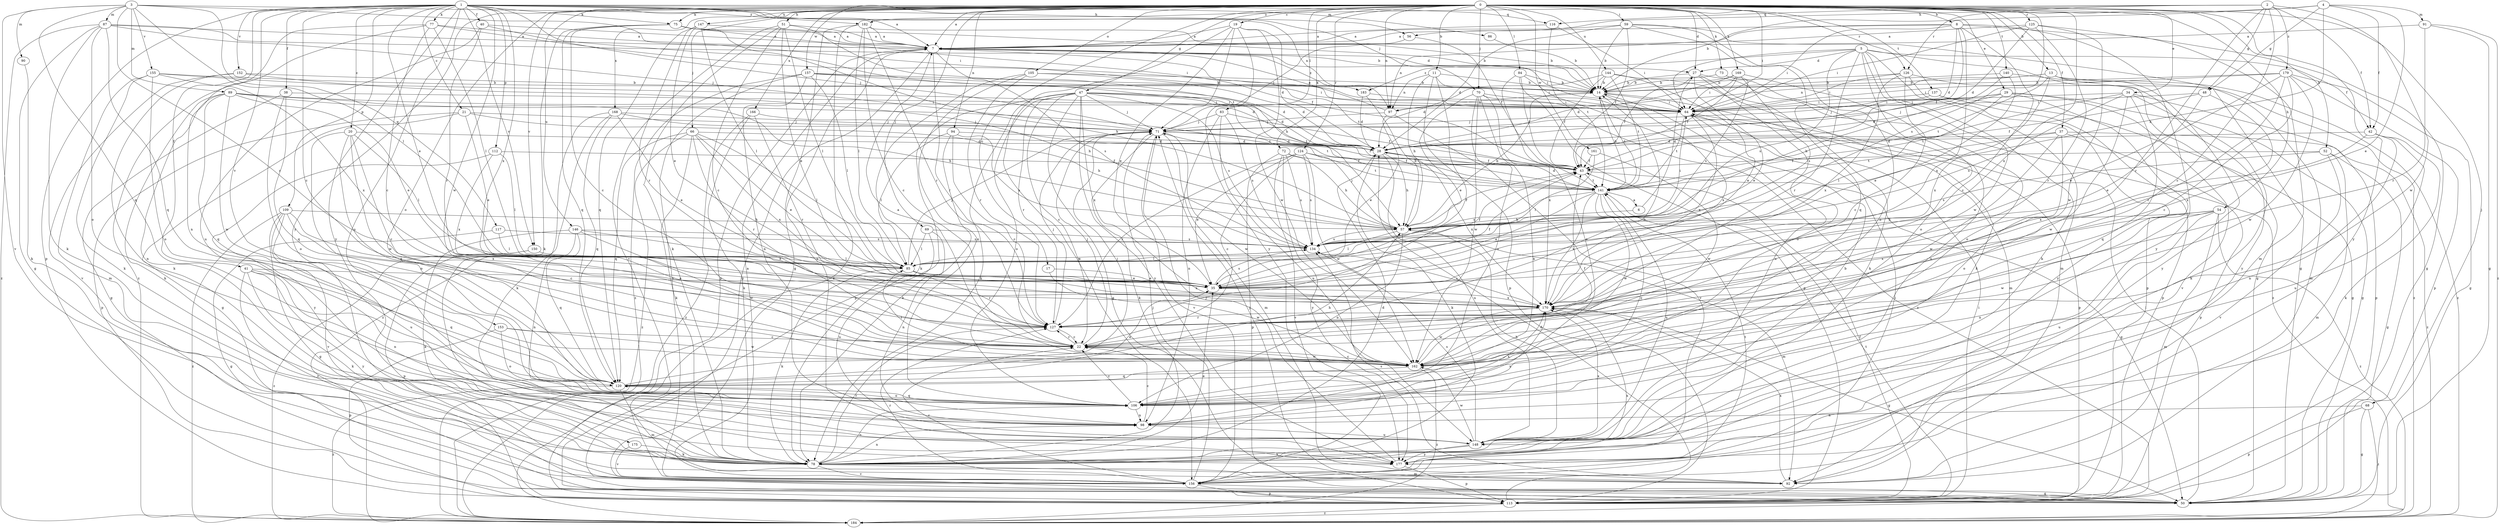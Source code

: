 strict digraph  {
0;
1;
2;
3;
4;
5;
6;
7;
8;
11;
13;
14;
17;
19;
20;
21;
22;
27;
28;
29;
34;
35;
37;
38;
40;
41;
42;
43;
47;
48;
50;
51;
52;
54;
56;
57;
59;
64;
66;
68;
69;
70;
71;
72;
73;
75;
77;
78;
83;
84;
85;
86;
87;
89;
90;
91;
92;
94;
97;
98;
105;
106;
109;
112;
113;
116;
117;
120;
124;
125;
126;
127;
134;
137;
140;
141;
144;
146;
147;
148;
150;
152;
153;
155;
156;
157;
161;
162;
166;
168;
169;
170;
175;
177;
179;
182;
183;
184;
0 -> 7  [label=a];
0 -> 8  [label=b];
0 -> 11  [label=b];
0 -> 13  [label=b];
0 -> 17  [label=c];
0 -> 19  [label=c];
0 -> 27  [label=d];
0 -> 29  [label=e];
0 -> 34  [label=e];
0 -> 37  [label=f];
0 -> 47  [label=g];
0 -> 51  [label=h];
0 -> 52  [label=h];
0 -> 54  [label=h];
0 -> 59  [label=i];
0 -> 64  [label=i];
0 -> 66  [label=j];
0 -> 68  [label=j];
0 -> 69  [label=j];
0 -> 70  [label=j];
0 -> 72  [label=k];
0 -> 73  [label=k];
0 -> 75  [label=k];
0 -> 83  [label=l];
0 -> 84  [label=l];
0 -> 94  [label=n];
0 -> 97  [label=n];
0 -> 105  [label=o];
0 -> 106  [label=o];
0 -> 124  [label=r];
0 -> 125  [label=r];
0 -> 126  [label=r];
0 -> 134  [label=s];
0 -> 137  [label=t];
0 -> 140  [label=t];
0 -> 144  [label=u];
0 -> 146  [label=u];
0 -> 147  [label=u];
0 -> 150  [label=v];
0 -> 157  [label=w];
0 -> 161  [label=w];
0 -> 166  [label=x];
0 -> 168  [label=x];
0 -> 169  [label=x];
0 -> 170  [label=x];
0 -> 175  [label=y];
0 -> 177  [label=y];
1 -> 7  [label=a];
1 -> 20  [label=c];
1 -> 21  [label=c];
1 -> 22  [label=c];
1 -> 35  [label=e];
1 -> 38  [label=f];
1 -> 40  [label=f];
1 -> 41  [label=f];
1 -> 56  [label=h];
1 -> 70  [label=j];
1 -> 75  [label=k];
1 -> 77  [label=k];
1 -> 86  [label=m];
1 -> 97  [label=n];
1 -> 109  [label=p];
1 -> 112  [label=p];
1 -> 113  [label=p];
1 -> 116  [label=q];
1 -> 141  [label=t];
1 -> 148  [label=u];
1 -> 150  [label=v];
1 -> 152  [label=v];
1 -> 153  [label=v];
1 -> 162  [label=w];
1 -> 170  [label=x];
1 -> 177  [label=y];
2 -> 22  [label=c];
2 -> 42  [label=f];
2 -> 48  [label=g];
2 -> 116  [label=q];
2 -> 126  [label=r];
2 -> 127  [label=r];
2 -> 162  [label=w];
2 -> 179  [label=z];
2 -> 182  [label=z];
3 -> 64  [label=i];
3 -> 85  [label=l];
3 -> 87  [label=m];
3 -> 89  [label=m];
3 -> 90  [label=m];
3 -> 117  [label=q];
3 -> 120  [label=q];
3 -> 127  [label=r];
3 -> 155  [label=v];
3 -> 156  [label=v];
3 -> 182  [label=z];
4 -> 14  [label=b];
4 -> 35  [label=e];
4 -> 42  [label=f];
4 -> 48  [label=g];
4 -> 56  [label=h];
4 -> 57  [label=h];
4 -> 91  [label=m];
5 -> 27  [label=d];
5 -> 42  [label=f];
5 -> 50  [label=g];
5 -> 64  [label=i];
5 -> 78  [label=k];
5 -> 92  [label=m];
5 -> 106  [label=o];
5 -> 127  [label=r];
5 -> 134  [label=s];
5 -> 162  [label=w];
5 -> 183  [label=z];
6 -> 27  [label=d];
6 -> 57  [label=h];
7 -> 27  [label=d];
7 -> 50  [label=g];
7 -> 64  [label=i];
7 -> 113  [label=p];
7 -> 127  [label=r];
7 -> 134  [label=s];
7 -> 141  [label=t];
7 -> 177  [label=y];
7 -> 183  [label=z];
8 -> 7  [label=a];
8 -> 22  [label=c];
8 -> 28  [label=d];
8 -> 43  [label=f];
8 -> 64  [label=i];
8 -> 92  [label=m];
8 -> 97  [label=n];
8 -> 170  [label=x];
8 -> 177  [label=y];
11 -> 14  [label=b];
11 -> 57  [label=h];
11 -> 64  [label=i];
11 -> 97  [label=n];
11 -> 113  [label=p];
11 -> 127  [label=r];
13 -> 14  [label=b];
13 -> 92  [label=m];
13 -> 97  [label=n];
13 -> 141  [label=t];
13 -> 170  [label=x];
13 -> 177  [label=y];
13 -> 184  [label=z];
14 -> 64  [label=i];
14 -> 92  [label=m];
14 -> 97  [label=n];
14 -> 141  [label=t];
14 -> 170  [label=x];
17 -> 35  [label=e];
17 -> 162  [label=w];
19 -> 7  [label=a];
19 -> 28  [label=d];
19 -> 35  [label=e];
19 -> 71  [label=j];
19 -> 156  [label=v];
19 -> 162  [label=w];
19 -> 177  [label=y];
20 -> 22  [label=c];
20 -> 28  [label=d];
20 -> 85  [label=l];
20 -> 106  [label=o];
20 -> 120  [label=q];
20 -> 162  [label=w];
21 -> 35  [label=e];
21 -> 50  [label=g];
21 -> 57  [label=h];
21 -> 71  [label=j];
21 -> 113  [label=p];
22 -> 14  [label=b];
22 -> 71  [label=j];
22 -> 127  [label=r];
22 -> 162  [label=w];
27 -> 14  [label=b];
27 -> 35  [label=e];
27 -> 43  [label=f];
27 -> 78  [label=k];
27 -> 106  [label=o];
27 -> 184  [label=z];
28 -> 43  [label=f];
28 -> 57  [label=h];
28 -> 78  [label=k];
28 -> 148  [label=u];
28 -> 170  [label=x];
29 -> 28  [label=d];
29 -> 50  [label=g];
29 -> 64  [label=i];
29 -> 71  [label=j];
29 -> 85  [label=l];
29 -> 156  [label=v];
29 -> 177  [label=y];
34 -> 64  [label=i];
34 -> 78  [label=k];
34 -> 113  [label=p];
34 -> 120  [label=q];
34 -> 134  [label=s];
34 -> 141  [label=t];
34 -> 162  [label=w];
35 -> 43  [label=f];
35 -> 134  [label=s];
35 -> 170  [label=x];
37 -> 28  [label=d];
37 -> 106  [label=o];
37 -> 113  [label=p];
37 -> 141  [label=t];
37 -> 162  [label=w];
37 -> 184  [label=z];
38 -> 50  [label=g];
38 -> 64  [label=i];
38 -> 106  [label=o];
38 -> 120  [label=q];
40 -> 7  [label=a];
40 -> 71  [label=j];
40 -> 127  [label=r];
40 -> 148  [label=u];
41 -> 35  [label=e];
41 -> 78  [label=k];
41 -> 98  [label=n];
41 -> 120  [label=q];
41 -> 156  [label=v];
41 -> 177  [label=y];
42 -> 28  [label=d];
42 -> 78  [label=k];
42 -> 98  [label=n];
42 -> 148  [label=u];
42 -> 170  [label=x];
43 -> 50  [label=g];
43 -> 141  [label=t];
47 -> 22  [label=c];
47 -> 28  [label=d];
47 -> 50  [label=g];
47 -> 64  [label=i];
47 -> 71  [label=j];
47 -> 78  [label=k];
47 -> 106  [label=o];
47 -> 113  [label=p];
47 -> 127  [label=r];
47 -> 134  [label=s];
47 -> 141  [label=t];
47 -> 170  [label=x];
47 -> 177  [label=y];
48 -> 35  [label=e];
48 -> 43  [label=f];
48 -> 64  [label=i];
48 -> 170  [label=x];
50 -> 64  [label=i];
51 -> 7  [label=a];
51 -> 22  [label=c];
51 -> 35  [label=e];
51 -> 57  [label=h];
51 -> 78  [label=k];
51 -> 85  [label=l];
51 -> 156  [label=v];
52 -> 43  [label=f];
52 -> 50  [label=g];
52 -> 92  [label=m];
52 -> 134  [label=s];
52 -> 156  [label=v];
54 -> 57  [label=h];
54 -> 92  [label=m];
54 -> 98  [label=n];
54 -> 148  [label=u];
54 -> 162  [label=w];
54 -> 170  [label=x];
54 -> 184  [label=z];
56 -> 43  [label=f];
56 -> 71  [label=j];
57 -> 14  [label=b];
57 -> 43  [label=f];
57 -> 64  [label=i];
57 -> 71  [label=j];
57 -> 85  [label=l];
57 -> 92  [label=m];
57 -> 106  [label=o];
57 -> 134  [label=s];
59 -> 7  [label=a];
59 -> 14  [label=b];
59 -> 28  [label=d];
59 -> 43  [label=f];
59 -> 50  [label=g];
59 -> 106  [label=o];
59 -> 120  [label=q];
64 -> 71  [label=j];
64 -> 113  [label=p];
64 -> 141  [label=t];
64 -> 170  [label=x];
66 -> 28  [label=d];
66 -> 35  [label=e];
66 -> 78  [label=k];
66 -> 85  [label=l];
66 -> 120  [label=q];
66 -> 127  [label=r];
66 -> 170  [label=x];
66 -> 184  [label=z];
68 -> 50  [label=g];
68 -> 98  [label=n];
68 -> 113  [label=p];
68 -> 184  [label=z];
69 -> 85  [label=l];
69 -> 98  [label=n];
69 -> 134  [label=s];
69 -> 148  [label=u];
70 -> 35  [label=e];
70 -> 64  [label=i];
70 -> 98  [label=n];
70 -> 106  [label=o];
70 -> 162  [label=w];
70 -> 170  [label=x];
70 -> 184  [label=z];
71 -> 28  [label=d];
71 -> 43  [label=f];
71 -> 78  [label=k];
71 -> 92  [label=m];
71 -> 156  [label=v];
71 -> 162  [label=w];
72 -> 43  [label=f];
72 -> 57  [label=h];
72 -> 113  [label=p];
72 -> 134  [label=s];
72 -> 156  [label=v];
72 -> 177  [label=y];
73 -> 14  [label=b];
73 -> 134  [label=s];
73 -> 148  [label=u];
75 -> 7  [label=a];
75 -> 14  [label=b];
75 -> 22  [label=c];
75 -> 43  [label=f];
75 -> 57  [label=h];
75 -> 78  [label=k];
75 -> 120  [label=q];
77 -> 7  [label=a];
77 -> 22  [label=c];
77 -> 64  [label=i];
77 -> 85  [label=l];
77 -> 98  [label=n];
77 -> 184  [label=z];
78 -> 28  [label=d];
78 -> 35  [label=e];
78 -> 92  [label=m];
78 -> 98  [label=n];
78 -> 106  [label=o];
78 -> 127  [label=r];
78 -> 156  [label=v];
83 -> 43  [label=f];
83 -> 71  [label=j];
83 -> 98  [label=n];
83 -> 134  [label=s];
83 -> 148  [label=u];
84 -> 14  [label=b];
84 -> 43  [label=f];
84 -> 106  [label=o];
84 -> 113  [label=p];
84 -> 148  [label=u];
85 -> 35  [label=e];
85 -> 43  [label=f];
85 -> 71  [label=j];
85 -> 78  [label=k];
85 -> 127  [label=r];
85 -> 134  [label=s];
85 -> 170  [label=x];
86 -> 14  [label=b];
87 -> 7  [label=a];
87 -> 14  [label=b];
87 -> 50  [label=g];
87 -> 71  [label=j];
87 -> 78  [label=k];
87 -> 106  [label=o];
87 -> 120  [label=q];
87 -> 184  [label=z];
89 -> 35  [label=e];
89 -> 57  [label=h];
89 -> 64  [label=i];
89 -> 78  [label=k];
89 -> 98  [label=n];
89 -> 120  [label=q];
89 -> 141  [label=t];
89 -> 162  [label=w];
90 -> 78  [label=k];
91 -> 7  [label=a];
91 -> 50  [label=g];
91 -> 127  [label=r];
91 -> 184  [label=z];
92 -> 71  [label=j];
92 -> 134  [label=s];
92 -> 170  [label=x];
94 -> 22  [label=c];
94 -> 28  [label=d];
94 -> 78  [label=k];
94 -> 85  [label=l];
94 -> 134  [label=s];
97 -> 7  [label=a];
97 -> 35  [label=e];
97 -> 71  [label=j];
97 -> 156  [label=v];
98 -> 22  [label=c];
98 -> 148  [label=u];
98 -> 170  [label=x];
105 -> 14  [label=b];
105 -> 28  [label=d];
105 -> 78  [label=k];
105 -> 106  [label=o];
105 -> 127  [label=r];
106 -> 22  [label=c];
106 -> 98  [label=n];
106 -> 120  [label=q];
106 -> 170  [label=x];
109 -> 22  [label=c];
109 -> 50  [label=g];
109 -> 57  [label=h];
109 -> 148  [label=u];
109 -> 156  [label=v];
109 -> 170  [label=x];
109 -> 184  [label=z];
112 -> 43  [label=f];
112 -> 85  [label=l];
112 -> 170  [label=x];
112 -> 177  [label=y];
113 -> 28  [label=d];
113 -> 43  [label=f];
113 -> 64  [label=i];
113 -> 141  [label=t];
113 -> 184  [label=z];
116 -> 7  [label=a];
116 -> 64  [label=i];
116 -> 141  [label=t];
117 -> 50  [label=g];
117 -> 85  [label=l];
117 -> 134  [label=s];
120 -> 35  [label=e];
120 -> 57  [label=h];
120 -> 71  [label=j];
120 -> 92  [label=m];
120 -> 106  [label=o];
120 -> 184  [label=z];
124 -> 22  [label=c];
124 -> 35  [label=e];
124 -> 43  [label=f];
124 -> 127  [label=r];
124 -> 134  [label=s];
124 -> 141  [label=t];
124 -> 162  [label=w];
125 -> 7  [label=a];
125 -> 28  [label=d];
125 -> 50  [label=g];
125 -> 64  [label=i];
125 -> 127  [label=r];
125 -> 162  [label=w];
126 -> 14  [label=b];
126 -> 22  [label=c];
126 -> 64  [label=i];
126 -> 113  [label=p];
126 -> 170  [label=x];
126 -> 184  [label=z];
127 -> 22  [label=c];
127 -> 71  [label=j];
134 -> 85  [label=l];
137 -> 50  [label=g];
137 -> 64  [label=i];
137 -> 71  [label=j];
137 -> 113  [label=p];
140 -> 14  [label=b];
140 -> 35  [label=e];
140 -> 57  [label=h];
140 -> 177  [label=y];
141 -> 14  [label=b];
141 -> 28  [label=d];
141 -> 35  [label=e];
141 -> 106  [label=o];
141 -> 134  [label=s];
141 -> 148  [label=u];
141 -> 162  [label=w];
141 -> 170  [label=x];
141 -> 6  [label=a];
144 -> 14  [label=b];
144 -> 28  [label=d];
144 -> 35  [label=e];
144 -> 43  [label=f];
144 -> 78  [label=k];
144 -> 141  [label=t];
146 -> 35  [label=e];
146 -> 78  [label=k];
146 -> 98  [label=n];
146 -> 120  [label=q];
146 -> 134  [label=s];
146 -> 162  [label=w];
147 -> 7  [label=a];
147 -> 35  [label=e];
147 -> 85  [label=l];
147 -> 120  [label=q];
147 -> 127  [label=r];
148 -> 14  [label=b];
148 -> 57  [label=h];
148 -> 78  [label=k];
148 -> 134  [label=s];
148 -> 162  [label=w];
148 -> 170  [label=x];
148 -> 177  [label=y];
150 -> 85  [label=l];
150 -> 113  [label=p];
150 -> 184  [label=z];
152 -> 14  [label=b];
152 -> 57  [label=h];
152 -> 78  [label=k];
152 -> 156  [label=v];
153 -> 22  [label=c];
153 -> 106  [label=o];
153 -> 113  [label=p];
153 -> 162  [label=w];
155 -> 14  [label=b];
155 -> 28  [label=d];
155 -> 78  [label=k];
155 -> 92  [label=m];
155 -> 106  [label=o];
155 -> 170  [label=x];
156 -> 7  [label=a];
156 -> 22  [label=c];
156 -> 50  [label=g];
156 -> 64  [label=i];
156 -> 71  [label=j];
156 -> 113  [label=p];
156 -> 127  [label=r];
156 -> 141  [label=t];
156 -> 170  [label=x];
157 -> 14  [label=b];
157 -> 28  [label=d];
157 -> 64  [label=i];
157 -> 85  [label=l];
157 -> 98  [label=n];
157 -> 156  [label=v];
157 -> 184  [label=z];
161 -> 43  [label=f];
161 -> 85  [label=l];
161 -> 162  [label=w];
162 -> 7  [label=a];
162 -> 22  [label=c];
162 -> 43  [label=f];
162 -> 85  [label=l];
162 -> 120  [label=q];
162 -> 184  [label=z];
166 -> 71  [label=j];
166 -> 78  [label=k];
166 -> 127  [label=r];
166 -> 184  [label=z];
168 -> 35  [label=e];
168 -> 71  [label=j];
168 -> 78  [label=k];
168 -> 120  [label=q];
168 -> 141  [label=t];
168 -> 184  [label=z];
169 -> 14  [label=b];
169 -> 28  [label=d];
169 -> 43  [label=f];
169 -> 64  [label=i];
169 -> 106  [label=o];
169 -> 134  [label=s];
170 -> 50  [label=g];
170 -> 127  [label=r];
170 -> 134  [label=s];
170 -> 162  [label=w];
175 -> 78  [label=k];
175 -> 156  [label=v];
177 -> 71  [label=j];
177 -> 113  [label=p];
179 -> 14  [label=b];
179 -> 22  [label=c];
179 -> 35  [label=e];
179 -> 50  [label=g];
179 -> 64  [label=i];
179 -> 113  [label=p];
179 -> 127  [label=r];
179 -> 162  [label=w];
182 -> 7  [label=a];
182 -> 14  [label=b];
182 -> 22  [label=c];
182 -> 50  [label=g];
182 -> 85  [label=l];
182 -> 127  [label=r];
182 -> 184  [label=z];
183 -> 28  [label=d];
183 -> 57  [label=h];
183 -> 64  [label=i];
}

